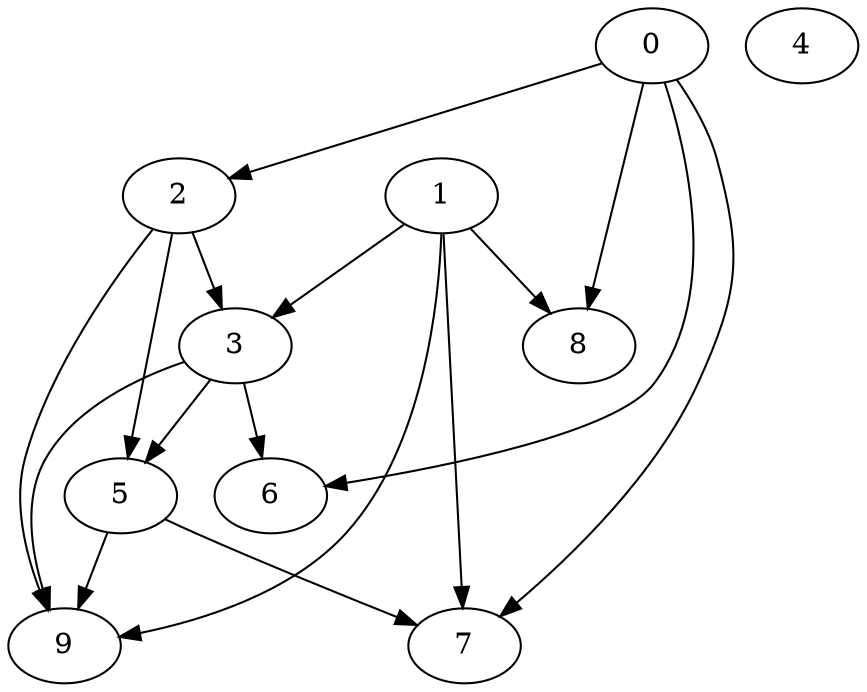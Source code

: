 strict digraph "fast_gnp_random_graph(10,0.4)" {
	graph [bb="0,0,405,324"];
	node [label="\N"];
	0	 [height=0.5,
		pos="306,306",
		width=0.75];
	2	 [height=0.5,
		pos="101,234",
		width=0.75];
	0 -> 2	 [pos="e,124.56,243.04 282.48,296.97 246.05,284.53 175.83,260.55 134.23,246.35"];
	6	 [height=0.5,
		pos="127,90",
		width=0.75];
	0 -> 6	 [pos="e,153.23,94.665 312.66,288.38 324.13,256.73 343.46,187.12 311,144 293.26,120.43 211.68,104.07 163.31,96.248"];
	7	 [height=0.5,
		pos="220,18",
		width=0.75];
	0 -> 7	 [pos="e,237.24,32.161 319,289.94 326.76,279.92 335.88,266.06 340,252 346.8,228.8 333.25,146.8 332,144 312.38,100.13 271.55,60.901 244.98,\
\
38.544"];
	8	 [height=0.5,
		pos="275,162",
		width=0.75];
	0 -> 8	 [pos="e,278.77,180.27 302.32,288.15 297.04,263.94 287.24,219.05 280.92,190.13"];
	3	 [height=0.5,
		pos="110,162",
		width=0.75];
	2 -> 3	 [pos="e,107.78,180.28 103.18,216.05 104.17,208.35 105.37,199.03 106.48,190.36"];
	9	 [height=0.5,
		pos="27,18",
		width=0.75];
	2 -> 9	 [pos="e,18.421,35.354 85.663,219.08 63.44,197.74 23.274,154.51 8,108 1.1377,87.102 7.3583,62.612 14.462,44.618"];
	5	 [height=0.5,
		pos="55,90",
		width=0.75];
	2 -> 5	 [pos="e,57.293,108.09 91.339,216.78 85.591,206.54 78.555,192.85 74,180 66.839,159.8 61.933,136.03 58.902,118.13"];
	3 -> 6	 [pos="e,122.8,108.28 114.12,144.05 116.01,136.26 118.3,126.82 120.42,118.08"];
	3 -> 9	 [pos="e,20.09,35.647 85.278,154.23 63.504,146.82 33.123,132.57 19,108 8.106,89.048 11.628,63.996 16.997,45.3"];
	3 -> 5	 [pos="e,66.911,106.16 98.066,145.81 90.786,136.55 81.337,124.52 73.146,114.09"];
	5 -> 7	 [pos="e,197.01,28.03 76.237,78.75 81.069,76.48 86.194,74.12 91,72 123.61,57.614 161.37,42.249 187.57,31.788"];
	5 -> 9	 [pos="e,33.588,35.47 48.364,72.411 45.087,64.216 41.056,54.14 37.382,44.955"];
	1	 [height=0.5,
		pos="192,234",
		width=0.75];
	1 -> 7	 [pos="e,217.75,36.232 194.24,215.85 199.09,178.83 210.56,91.181 216.42,46.386"];
	1 -> 8	 [pos="e,258.92,176.56 208.4,219.17 220.64,208.85 237.55,194.58 251.27,183.01"];
	1 -> 3	 [pos="e,125.89,176.56 175.8,219.17 163.82,208.94 147.31,194.85 133.82,183.34"];
	1 -> 9	 [pos="e,53.463,21.665 193.97,215.74 196.64,183.61 197.66,114.1 163,72 138.4,42.118 94.746,29.027 63.528,23.327"];
	4	 [height=0.5,
		pos="378,306",
		width=0.75];
}
